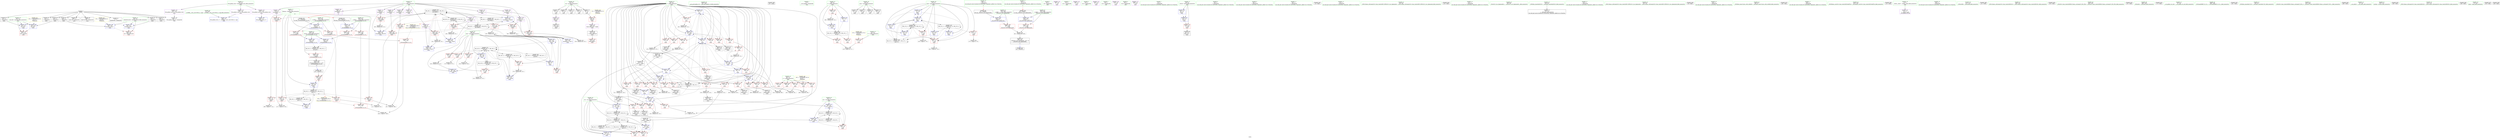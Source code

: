 digraph "SVFG" {
	label="SVFG";

	Node0x5575325fddf0 [shape=record,color=grey,label="{NodeID: 0\nNullPtr}"];
	Node0x5575325fddf0 -> Node0x557532632b20[style=solid];
	Node0x5575325fddf0 -> Node0x557532632c20[style=solid];
	Node0x5575325fddf0 -> Node0x557532632cf0[style=solid];
	Node0x5575325fddf0 -> Node0x557532632dc0[style=solid];
	Node0x5575325fddf0 -> Node0x557532632e90[style=solid];
	Node0x5575325fddf0 -> Node0x557532632f60[style=solid];
	Node0x5575325fddf0 -> Node0x557532633030[style=solid];
	Node0x5575325fddf0 -> Node0x557532633100[style=solid];
	Node0x5575325fddf0 -> Node0x5575326331d0[style=solid];
	Node0x5575325fddf0 -> Node0x557532634ed0[style=solid];
	Node0x557532634990 [shape=record,color=red,label="{NodeID: 194\n438\<--432\n\<--__b.addr\n_ZSt3maxIiERKT_S2_S2_\n}"];
	Node0x557532634990 -> Node0x557532634c00[style=solid];
	Node0x557532631f90 [shape=record,color=purple,label="{NodeID: 111\n314\<--8\narrayidx92\<--a\nmain\n}"];
	Node0x557532631f90 -> Node0x55753263a290[style=solid];
	Node0x557532603810 [shape=record,color=green,label="{NodeID: 28\n52\<--53\ncin\<--cin_field_insensitive\nmain\n}"];
	Node0x557532603810 -> Node0x5575326333a0[style=solid];
	Node0x557532603810 -> Node0x557532633470[style=solid];
	Node0x557532603810 -> Node0x557532633540[style=solid];
	Node0x557532603810 -> Node0x557532633610[style=solid];
	Node0x557532603810 -> Node0x5575326336e0[style=solid];
	Node0x55753263beb0 [shape=record,color=black,label="{NodeID: 388\nMR_35V_3 = PHI(MR_35V_4, MR_35V_2, )\npts\{429 \}\n}"];
	Node0x55753263beb0 -> Node0x55753263a5d0[style=dashed];
	Node0x5575326360e0 [shape=record,color=blue,label="{NodeID: 222\n239\<--241\narrayidx52\<--dec53\nmain\n}"];
	Node0x5575326360e0 -> Node0x55753265a040[style=dashed];
	Node0x557532637b90 [shape=record,color=red,label="{NodeID: 139\n220\<--64\n\<--i\nmain\n}"];
	Node0x557532637b90 -> Node0x557532644930[style=solid];
	Node0x5575326326b0 [shape=record,color=green,label="{NodeID: 56\n403\<--404\n__gxx_personality_v0\<--__gxx_personality_v0_field_insensitive\n}"];
	Node0x55753268bed0 [shape=record,color=black,label="{NodeID: 499\n357 = PHI()\n}"];
	Node0x557532644330 [shape=record,color=grey,label="{NodeID: 333\n229 = Binary(228, 215, )\n}"];
	Node0x557532644330 -> Node0x557532635e70[style=solid];
	Node0x557532639250 [shape=record,color=red,label="{NodeID: 167\n197\<--70\n\<--themax\nmain\n}"];
	Node0x557532639250 -> Node0x557532645830[style=solid];
	Node0x557532633e30 [shape=record,color=black,label="{NodeID: 84\n185\<--184\nidxprom28\<--\nmain\n}"];
	Node0x55753262e910 [shape=record,color=green,label="{NodeID: 1\n7\<--1\n__dso_handle\<--dummyObj\nGlob }"];
	Node0x55753266fa30 [shape=record,color=yellow,style=double,label="{NodeID: 444\n12V_1 = ENCHI(MR_12V_0)\npts\{63 \}\nFun[main]}"];
	Node0x55753266fa30 -> Node0x557532637370[style=dashed];
	Node0x557532634a60 [shape=record,color=red,label="{NodeID: 195\n442\<--432\n\<--__b.addr\n_ZSt3maxIiERKT_S2_S2_\n}"];
	Node0x557532634a60 -> Node0x55753263f330[style=solid];
	Node0x557532632060 [shape=record,color=purple,label="{NodeID: 112\n328\<--8\narrayidx99\<--a\nmain\n}"];
	Node0x557532632060 -> Node0x55753263a360[style=solid];
	Node0x557532632060 -> Node0x55753263ebe0[style=solid];
	Node0x5575326038e0 [shape=record,color=green,label="{NodeID: 29\n54\<--55\ncout\<--cout_field_insensitive\nmain\n}"];
	Node0x5575326038e0 -> Node0x5575326337b0[style=solid];
	Node0x5575326038e0 -> Node0x557532633880[style=solid];
	Node0x5575326038e0 -> Node0x557532633950[style=solid];
	Node0x5575326038e0 -> Node0x557532633a20[style=solid];
	Node0x5575326361b0 [shape=record,color=blue,label="{NodeID: 223\n72\<--244\nnum\<--\nmain\n}"];
	Node0x5575326361b0 -> Node0x557532639730[style=dashed];
	Node0x5575326361b0 -> Node0x5575326358c0[style=dashed];
	Node0x5575326361b0 -> Node0x55753263aab0[style=dashed];
	Node0x557532637c60 [shape=record,color=red,label="{NodeID: 140\n225\<--64\n\<--i\nmain\n}"];
	Node0x557532637c60 -> Node0x5575326340a0[style=solid];
	Node0x5575326327b0 [shape=record,color=green,label="{NodeID: 57\n428\<--429\nretval\<--retval_field_insensitive\n_ZSt3maxIiERKT_S2_S2_\n}"];
	Node0x5575326327b0 -> Node0x55753263a5d0[style=solid];
	Node0x5575326327b0 -> Node0x55753263f330[style=solid];
	Node0x5575326327b0 -> Node0x55753263f400[style=solid];
	Node0x55753268bfa0 [shape=record,color=black,label="{NodeID: 500\n392 = PHI(87, )\n1st arg _ZStorSt13_Ios_OpenmodeS_ }"];
	Node0x55753268bfa0 -> Node0x55753263f0c0[style=solid];
	Node0x5575326444b0 [shape=record,color=grey,label="{NodeID: 334\n320 = Binary(319, 215, )\n}"];
	Node0x5575326444b0 -> Node0x55753263ea40[style=solid];
	Node0x557532639320 [shape=record,color=red,label="{NodeID: 168\n210\<--70\n\<--themax\nmain\n}"];
	Node0x557532639320 -> Node0x557532645fb0[style=solid];
	Node0x557532633f00 [shape=record,color=black,label="{NodeID: 85\n207\<--206\nidxprom39\<--\nmain\n}"];
	Node0x557532602a50 [shape=record,color=green,label="{NodeID: 2\n10\<--1\n.str\<--dummyObj\nGlob }"];
	Node0x557532634b30 [shape=record,color=red,label="{NodeID: 196\n437\<--436\n\<--\n_ZSt3maxIiERKT_S2_S2_\n}"];
	Node0x557532634b30 -> Node0x5575326456b0[style=solid];
	Node0x557532632130 [shape=record,color=purple,label="{NodeID: 113\n80\<--10\n\<--.str\nmain\n}"];
	Node0x5575326039b0 [shape=record,color=green,label="{NodeID: 30\n56\<--57\nexn.slot\<--exn.slot_field_insensitive\nmain\n}"];
	Node0x5575326039b0 -> Node0x557532636f60[style=solid];
	Node0x5575326039b0 -> Node0x5575326354b0[style=solid];
	Node0x5575326039b0 -> Node0x557532635650[style=solid];
	Node0x557532636280 [shape=record,color=blue,label="{NodeID: 224\n64\<--249\ni\<--inc56\nmain\n}"];
	Node0x557532636280 -> Node0x5575326379f0[style=dashed];
	Node0x557532636280 -> Node0x557532637ac0[style=dashed];
	Node0x557532636280 -> Node0x557532637b90[style=dashed];
	Node0x557532636280 -> Node0x557532637c60[style=dashed];
	Node0x557532636280 -> Node0x557532637d30[style=dashed];
	Node0x557532636280 -> Node0x557532637e00[style=dashed];
	Node0x557532636280 -> Node0x557532637ed0[style=dashed];
	Node0x557532636280 -> Node0x557532635990[style=dashed];
	Node0x557532636280 -> Node0x557532636280[style=dashed];
	Node0x557532636280 -> Node0x55753265aa40[style=dashed];
	Node0x557532637d30 [shape=record,color=red,label="{NodeID: 141\n233\<--64\n\<--i\nmain\n}"];
	Node0x557532637d30 -> Node0x5575326447b0[style=solid];
	Node0x557532632880 [shape=record,color=green,label="{NodeID: 58\n430\<--431\n__a.addr\<--__a.addr_field_insensitive\n_ZSt3maxIiERKT_S2_S2_\n}"];
	Node0x557532632880 -> Node0x5575326347f0[style=solid];
	Node0x557532632880 -> Node0x5575326348c0[style=solid];
	Node0x557532632880 -> Node0x55753263f190[style=solid];
	Node0x55753268c1a0 [shape=record,color=black,label="{NodeID: 501\n426 = PHI(70, )\n0th arg _ZSt3maxIiERKT_S2_S2_ }"];
	Node0x55753268c1a0 -> Node0x55753263f190[style=solid];
	Node0x557532644630 [shape=record,color=grey,label="{NodeID: 335\n401 = Binary(399, 400, )\n}"];
	Node0x557532644630 -> Node0x5575326315d0[style=solid];
	Node0x5575326393f0 [shape=record,color=red,label="{NodeID: 169\n266\<--70\n\<--themax\nmain\n}"];
	Node0x5575326393f0 -> Node0x5575326453b0[style=solid];
	Node0x557532633fd0 [shape=record,color=black,label="{NodeID: 86\n223\<--221\nconv\<--add45\nmain\n}"];
	Node0x557532633fd0 -> Node0x557532635da0[style=solid];
	Node0x557532605630 [shape=record,color=green,label="{NodeID: 3\n12\<--1\n.str.1\<--dummyObj\nGlob }"];
	Node0x55753266fbf0 [shape=record,color=yellow,style=double,label="{NodeID: 446\n16V_1 = ENCHI(MR_16V_0)\npts\{67 \}\nFun[main]}"];
	Node0x55753266fbf0 -> Node0x557532638960[style=dashed];
	Node0x55753266fbf0 -> Node0x557532638a30[style=dashed];
	Node0x55753266fbf0 -> Node0x557532638b00[style=dashed];
	Node0x55753266fbf0 -> Node0x557532638bd0[style=dashed];
	Node0x55753266fbf0 -> Node0x557532638ca0[style=dashed];
	Node0x557532634c00 [shape=record,color=red,label="{NodeID: 197\n439\<--438\n\<--\n_ZSt3maxIiERKT_S2_S2_\n}"];
	Node0x557532634c00 -> Node0x5575326456b0[style=solid];
	Node0x557532632200 [shape=record,color=purple,label="{NodeID: 114\n90\<--12\n\<--.str.1\nmain\n}"];
	Node0x557532603a80 [shape=record,color=green,label="{NodeID: 31\n58\<--59\nehselector.slot\<--ehselector.slot_field_insensitive\nmain\n}"];
	Node0x557532603a80 -> Node0x557532637030[style=solid];
	Node0x557532603a80 -> Node0x557532635580[style=solid];
	Node0x557532603a80 -> Node0x557532635720[style=solid];
	Node0x557532636350 [shape=record,color=blue,label="{NodeID: 225\n64\<--79\ni\<--\nmain\n}"];
	Node0x557532636350 -> Node0x557532637fa0[style=dashed];
	Node0x557532636350 -> Node0x557532638070[style=dashed];
	Node0x557532636350 -> Node0x557532638140[style=dashed];
	Node0x557532636350 -> Node0x557532638210[style=dashed];
	Node0x557532636350 -> Node0x5575326382e0[style=dashed];
	Node0x557532636350 -> Node0x5575326383b0[style=dashed];
	Node0x557532636350 -> Node0x557532638480[style=dashed];
	Node0x557532636350 -> Node0x557532635990[style=dashed];
	Node0x557532636350 -> Node0x55753263e8a0[style=dashed];
	Node0x557532636350 -> Node0x55753265aa40[style=dashed];
	Node0x557532637e00 [shape=record,color=red,label="{NodeID: 142\n237\<--64\n\<--i\nmain\n}"];
	Node0x557532637e00 -> Node0x557532634240[style=solid];
	Node0x557532632950 [shape=record,color=green,label="{NodeID: 59\n432\<--433\n__b.addr\<--__b.addr_field_insensitive\n_ZSt3maxIiERKT_S2_S2_\n}"];
	Node0x557532632950 -> Node0x557532634990[style=solid];
	Node0x557532632950 -> Node0x557532634a60[style=solid];
	Node0x557532632950 -> Node0x55753263f260[style=solid];
	Node0x55753268c2e0 [shape=record,color=black,label="{NodeID: 502\n427 = PHI(186, )\n1st arg _ZSt3maxIiERKT_S2_S2_ }"];
	Node0x55753268c2e0 -> Node0x55753263f260[style=solid];
	Node0x5575326447b0 [shape=record,color=grey,label="{NodeID: 336\n234 = Binary(222, 233, )\n}"];
	Node0x5575326447b0 -> Node0x557532634170[style=solid];
	Node0x5575326394c0 [shape=record,color=red,label="{NodeID: 170\n316\<--70\n\<--themax\nmain\n}"];
	Node0x5575326394c0 -> Node0x557532645b30[style=solid];
	Node0x5575326340a0 [shape=record,color=black,label="{NodeID: 87\n226\<--225\nidxprom46\<--\nmain\n}"];
	Node0x5575326056c0 [shape=record,color=green,label="{NodeID: 4\n14\<--1\n.str.2\<--dummyObj\nGlob }"];
	Node0x557532634cd0 [shape=record,color=blue,label="{NodeID: 198\n463\<--21\nllvm.global_ctors_0\<--\nGlob }"];
	Node0x5575326322d0 [shape=record,color=purple,label="{NodeID: 115\n162\<--14\n\<--.str.2\nmain\n}"];
	Node0x557532603b50 [shape=record,color=green,label="{NodeID: 32\n60\<--61\nt\<--t_field_insensitive\nmain\n}"];
	Node0x557532603b50 -> Node0x557532637100[style=solid];
	Node0x557532603b50 -> Node0x5575326371d0[style=solid];
	Node0x557532603b50 -> Node0x5575326372a0[style=solid];
	Node0x557532603b50 -> Node0x5575326350a0[style=solid];
	Node0x557532603b50 -> Node0x55753263ee50[style=solid];
	Node0x557532636420 [shape=record,color=blue,label="{NodeID: 226\n68\<--270\nsum\<--dec68\nmain\n}"];
	Node0x557532636420 -> Node0x557532658740[style=dashed];
	Node0x557532636420 -> Node0x55753266d650[style=dashed];
	Node0x557532637ed0 [shape=record,color=red,label="{NodeID: 143\n248\<--64\n\<--i\nmain\n}"];
	Node0x557532637ed0 -> Node0x557532642fb0[style=solid];
	Node0x557532632a20 [shape=record,color=green,label="{NodeID: 60\n22\<--459\n_GLOBAL__sub_I_zec23456_0_1.cpp\<--_GLOBAL__sub_I_zec23456_0_1.cpp_field_insensitive\n}"];
	Node0x557532632a20 -> Node0x557532634dd0[style=solid];
	Node0x557532644930 [shape=record,color=grey,label="{NodeID: 337\n221 = Binary(222, 220, )\n}"];
	Node0x557532644930 -> Node0x557532633fd0[style=solid];
	Node0x557532639590 [shape=record,color=red,label="{NodeID: 171\n217\<--72\n\<--num\nmain\n}"];
	Node0x557532639590 -> Node0x557532646430[style=solid];
	Node0x557532634170 [shape=record,color=black,label="{NodeID: 88\n235\<--234\nconv50\<--add49\nmain\n}"];
	Node0x557532634170 -> Node0x557532636010[style=solid];
	Node0x557532605750 [shape=record,color=green,label="{NodeID: 5\n16\<--1\n.str.3\<--dummyObj\nGlob }"];
	Node0x557532634dd0 [shape=record,color=blue,label="{NodeID: 199\n464\<--22\nllvm.global_ctors_1\<--_GLOBAL__sub_I_zec23456_0_1.cpp\nGlob }"];
	Node0x557532636850 [shape=record,color=purple,label="{NodeID: 116\n170\<--16\n\<--.str.3\nmain\n}"];
	Node0x557532603c20 [shape=record,color=green,label="{NodeID: 33\n62\<--63\nT\<--T_field_insensitive\nmain\n}"];
	Node0x557532603c20 -> Node0x557532637370[style=solid];
	Node0x5575326364f0 [shape=record,color=blue,label="{NodeID: 227\n74\<--277\nre1\<--conv72\nmain\n}"];
	Node0x5575326364f0 -> Node0x55753266e050[style=dashed];
	Node0x557532637fa0 [shape=record,color=red,label="{NodeID: 144\n258\<--64\n\<--i\nmain\n}"];
	Node0x557532637fa0 -> Node0x557532644db0[style=solid];
	Node0x557532632b20 [shape=record,color=black,label="{NodeID: 61\n2\<--3\ndummyVal\<--dummyVal\n}"];
	Node0x557532644ab0 [shape=record,color=grey,label="{NodeID: 338\n214 = Binary(213, 215, )\n}"];
	Node0x557532644ab0 -> Node0x557532635cd0[style=solid];
	Node0x557532639660 [shape=record,color=red,label="{NodeID: 172\n272\<--72\n\<--num\nmain\n}"];
	Node0x557532639660 -> Node0x557532645530[style=solid];
	Node0x557532634240 [shape=record,color=black,label="{NodeID: 89\n238\<--237\nidxprom51\<--\nmain\n}"];
	Node0x5575326057e0 [shape=record,color=green,label="{NodeID: 6\n18\<--1\n.str.4\<--dummyObj\nGlob }"];
	Node0x557532634ed0 [shape=record,color=blue, style = dotted,label="{NodeID: 200\n465\<--3\nllvm.global_ctors_2\<--dummyVal\nGlob }"];
	Node0x557532636920 [shape=record,color=purple,label="{NodeID: 117\n368\<--18\n\<--.str.4\nmain\n}"];
	Node0x557532603cf0 [shape=record,color=green,label="{NodeID: 34\n64\<--65\ni\<--i_field_insensitive\nmain\n}"];
	Node0x557532603cf0 -> Node0x557532637440[style=solid];
	Node0x557532603cf0 -> Node0x557532637510[style=solid];
	Node0x557532603cf0 -> Node0x5575326375e0[style=solid];
	Node0x557532603cf0 -> Node0x5575326376b0[style=solid];
	Node0x557532603cf0 -> Node0x557532637780[style=solid];
	Node0x557532603cf0 -> Node0x557532637850[style=solid];
	Node0x557532603cf0 -> Node0x557532637920[style=solid];
	Node0x557532603cf0 -> Node0x5575326379f0[style=solid];
	Node0x557532603cf0 -> Node0x557532637ac0[style=solid];
	Node0x557532603cf0 -> Node0x557532637b90[style=solid];
	Node0x557532603cf0 -> Node0x557532637c60[style=solid];
	Node0x557532603cf0 -> Node0x557532637d30[style=solid];
	Node0x557532603cf0 -> Node0x557532637e00[style=solid];
	Node0x557532603cf0 -> Node0x557532637ed0[style=solid];
	Node0x557532603cf0 -> Node0x557532637fa0[style=solid];
	Node0x557532603cf0 -> Node0x557532638070[style=solid];
	Node0x557532603cf0 -> Node0x557532638140[style=solid];
	Node0x557532603cf0 -> Node0x557532638210[style=solid];
	Node0x557532603cf0 -> Node0x5575326382e0[style=solid];
	Node0x557532603cf0 -> Node0x5575326383b0[style=solid];
	Node0x557532603cf0 -> Node0x557532638480[style=solid];
	Node0x557532603cf0 -> Node0x557532638550[style=solid];
	Node0x557532603cf0 -> Node0x557532638620[style=solid];
	Node0x557532603cf0 -> Node0x5575326386f0[style=solid];
	Node0x557532603cf0 -> Node0x5575326387c0[style=solid];
	Node0x557532603cf0 -> Node0x557532638890[style=solid];
	Node0x557532603cf0 -> Node0x557532635240[style=solid];
	Node0x557532603cf0 -> Node0x5575326353e0[style=solid];
	Node0x557532603cf0 -> Node0x557532635990[style=solid];
	Node0x557532603cf0 -> Node0x557532635b30[style=solid];
	Node0x557532603cf0 -> Node0x557532635c00[style=solid];
	Node0x557532603cf0 -> Node0x557532636280[style=solid];
	Node0x557532603cf0 -> Node0x557532636350[style=solid];
	Node0x557532603cf0 -> Node0x55753263e8a0[style=solid];
	Node0x557532603cf0 -> Node0x55753263e970[style=solid];
	Node0x557532603cf0 -> Node0x55753263ed80[style=solid];
	Node0x5575326365c0 [shape=record,color=blue,label="{NodeID: 228\n281\<--283\narrayidx74\<--dec75\nmain\n}"];
	Node0x5575326365c0 -> Node0x55753266e550[style=dashed];
	Node0x557532638070 [shape=record,color=red,label="{NodeID: 145\n262\<--64\n\<--i\nmain\n}"];
	Node0x557532638070 -> Node0x557532634310[style=solid];
	Node0x557532632c20 [shape=record,color=black,label="{NodeID: 62\n146\<--3\n\<--dummyVal\nmain\n}"];
	Node0x557532644c30 [shape=record,color=grey,label="{NodeID: 339\n288 = Binary(222, 287, )\n}"];
	Node0x557532644c30 -> Node0x557532634580[style=solid];
	Node0x557532639730 [shape=record,color=red,label="{NodeID: 173\n341\<--72\n\<--num\nmain\n}"];
	Node0x557532639730 -> Node0x557532645cb0[style=solid];
	Node0x557532634310 [shape=record,color=black,label="{NodeID: 90\n263\<--262\nidxprom64\<--\nmain\n}"];
	Node0x557532605870 [shape=record,color=green,label="{NodeID: 7\n21\<--1\n\<--dummyObj\nCan only get source location for instruction, argument, global var or function.}"];
	Node0x557532656440 [shape=record,color=black,label="{NodeID: 367\nMR_18V_9 = PHI(MR_18V_8, MR_18V_7, )\npts\{69 \}\n}"];
	Node0x557532656440 -> Node0x557532638f10[style=dashed];
	Node0x557532656440 -> Node0x557532635cd0[style=dashed];
	Node0x557532656440 -> Node0x557532656440[style=dashed];
	Node0x557532656440 -> Node0x557532658740[style=dashed];
	Node0x557532634fd0 [shape=record,color=blue,label="{NodeID: 201\n50\<--79\nretval\<--\nmain\n}"];
	Node0x557532634fd0 -> Node0x55753263ef20[style=dashed];
	Node0x5575326369f0 [shape=record,color=purple,label="{NodeID: 118\n463\<--20\nllvm.global_ctors_0\<--llvm.global_ctors\nGlob }"];
	Node0x5575326369f0 -> Node0x557532634cd0[style=solid];
	Node0x557532603dc0 [shape=record,color=green,label="{NodeID: 35\n66\<--67\nn\<--n_field_insensitive\nmain\n}"];
	Node0x557532603dc0 -> Node0x557532638960[style=solid];
	Node0x557532603dc0 -> Node0x557532638a30[style=solid];
	Node0x557532603dc0 -> Node0x557532638b00[style=solid];
	Node0x557532603dc0 -> Node0x557532638bd0[style=solid];
	Node0x557532603dc0 -> Node0x557532638ca0[style=solid];
	Node0x557532636690 [shape=record,color=blue,label="{NodeID: 229\n72\<--114\nnum\<--\nmain\n}"];
	Node0x557532636690 -> Node0x55753266db50[style=dashed];
	Node0x557532638140 [shape=record,color=red,label="{NodeID: 146\n275\<--64\n\<--i\nmain\n}"];
	Node0x557532638140 -> Node0x557532643430[style=solid];
	Node0x557532632cf0 [shape=record,color=black,label="{NodeID: 63\n147\<--3\n\<--dummyVal\nmain\n}"];
	Node0x557532632cf0 -> Node0x5575326354b0[style=solid];
	Node0x557532644db0 [shape=record,color=grey,label="{NodeID: 340\n260 = cmp(258, 259, )\n}"];
	Node0x557532639800 [shape=record,color=red,label="{NodeID: 174\n345\<--74\n\<--re1\nmain\n}"];
	Node0x5575326343e0 [shape=record,color=black,label="{NodeID: 91\n277\<--276\nconv72\<--add71\nmain\n}"];
	Node0x5575326343e0 -> Node0x5575326364f0[style=solid];
	Node0x557532605900 [shape=record,color=green,label="{NodeID: 8\n79\<--1\n\<--dummyObj\nCan only get source location for instruction, argument, global var or function.}"];
	Node0x557532656940 [shape=record,color=black,label="{NodeID: 368\nMR_22V_8 = PHI(MR_22V_6, MR_22V_5, )\npts\{73 \}\n}"];
	Node0x557532656940 -> Node0x557532639590[style=dashed];
	Node0x557532656940 -> Node0x557532639730[style=dashed];
	Node0x557532656940 -> Node0x5575326358c0[style=dashed];
	Node0x557532656940 -> Node0x557532635f40[style=dashed];
	Node0x557532656940 -> Node0x5575326361b0[style=dashed];
	Node0x557532656940 -> Node0x557532656940[style=dashed];
	Node0x557532656940 -> Node0x55753263aab0[style=dashed];
	Node0x5575326350a0 [shape=record,color=blue,label="{NodeID: 202\n60\<--114\nt\<--\nmain\n}"];
	Node0x5575326350a0 -> Node0x55753265a540[style=dashed];
	Node0x557532636af0 [shape=record,color=purple,label="{NodeID: 119\n464\<--20\nllvm.global_ctors_1\<--llvm.global_ctors\nGlob }"];
	Node0x557532636af0 -> Node0x557532634dd0[style=solid];
	Node0x557532603e90 [shape=record,color=green,label="{NodeID: 36\n68\<--69\nsum\<--sum_field_insensitive\nmain\n}"];
	Node0x557532603e90 -> Node0x557532638d70[style=solid];
	Node0x557532603e90 -> Node0x557532638e40[style=solid];
	Node0x557532603e90 -> Node0x557532638f10[style=solid];
	Node0x557532603e90 -> Node0x557532638fe0[style=solid];
	Node0x557532603e90 -> Node0x5575326390b0[style=solid];
	Node0x557532603e90 -> Node0x557532639180[style=solid];
	Node0x557532603e90 -> Node0x557532635170[style=solid];
	Node0x557532603e90 -> Node0x557532635310[style=solid];
	Node0x557532603e90 -> Node0x557532635cd0[style=solid];
	Node0x557532603e90 -> Node0x557532636420[style=solid];
	Node0x557532603e90 -> Node0x55753263ea40[style=solid];
	Node0x557532636760 [shape=record,color=blue,label="{NodeID: 230\n76\<--289\nre2\<--conv78\nmain\n}"];
	Node0x557532636760 -> Node0x5575326399a0[style=dashed];
	Node0x557532636760 -> Node0x557532659b40[style=dashed];
	Node0x557532638210 [shape=record,color=red,label="{NodeID: 147\n279\<--64\n\<--i\nmain\n}"];
	Node0x557532638210 -> Node0x5575326344b0[style=solid];
	Node0x557532632dc0 [shape=record,color=black,label="{NodeID: 64\n149\<--3\n\<--dummyVal\nmain\n}"];
	Node0x557532632dc0 -> Node0x557532635580[style=solid];
	Node0x557532644f30 [shape=record,color=grey,label="{NodeID: 341\n118 = cmp(116, 117, )\n}"];
	Node0x5575326398d0 [shape=record,color=red,label="{NodeID: 175\n353\<--74\n\<--re1\nmain\n}"];
	Node0x5575326344b0 [shape=record,color=black,label="{NodeID: 92\n280\<--279\nidxprom73\<--\nmain\n}"];
	Node0x557532605990 [shape=record,color=green,label="{NodeID: 9\n82\<--1\n\<--dummyObj\nCan only get source location for instruction, argument, global var or function.}"];
	Node0x557532656e40 [shape=record,color=black,label="{NodeID: 369\nMR_24V_6 = PHI(MR_24V_5, MR_24V_4, )\npts\{75 \}\n}"];
	Node0x557532656e40 -> Node0x557532639800[style=dashed];
	Node0x557532656e40 -> Node0x5575326398d0[style=dashed];
	Node0x557532656e40 -> Node0x557532635da0[style=dashed];
	Node0x557532656e40 -> Node0x557532656e40[style=dashed];
	Node0x557532656e40 -> Node0x557532659640[style=dashed];
	Node0x557532635170 [shape=record,color=blue,label="{NodeID: 203\n68\<--79\nsum\<--\nmain\n}"];
	Node0x557532635170 -> Node0x557532638d70[style=dashed];
	Node0x557532635170 -> Node0x557532635310[style=dashed];
	Node0x557532635170 -> Node0x557532658740[style=dashed];
	Node0x557532636bf0 [shape=record,color=purple,label="{NodeID: 120\n465\<--20\nllvm.global_ctors_2\<--llvm.global_ctors\nGlob }"];
	Node0x557532636bf0 -> Node0x557532634ed0[style=solid];
	Node0x557532603f60 [shape=record,color=green,label="{NodeID: 37\n70\<--71\nthemax\<--themax_field_insensitive\nmain\n|{|<s6>15}}"];
	Node0x557532603f60 -> Node0x557532639250[style=solid];
	Node0x557532603f60 -> Node0x557532639320[style=solid];
	Node0x557532603f60 -> Node0x5575326393f0[style=solid];
	Node0x557532603f60 -> Node0x5575326394c0[style=solid];
	Node0x557532603f60 -> Node0x5575326357f0[style=solid];
	Node0x557532603f60 -> Node0x557532635a60[style=solid];
	Node0x557532603f60:s6 -> Node0x55753268c1a0[style=solid,color=red];
	Node0x55753263e700 [shape=record,color=blue,label="{NodeID: 231\n293\<--295\narrayidx80\<--dec81\nmain\n}"];
	Node0x55753263e700 -> Node0x55753265a040[style=dashed];
	Node0x5575326382e0 [shape=record,color=red,label="{NodeID: 148\n287\<--64\n\<--i\nmain\n}"];
	Node0x5575326382e0 -> Node0x557532644c30[style=solid];
	Node0x557532632e90 [shape=record,color=black,label="{NodeID: 65\n152\<--3\n\<--dummyVal\nmain\n}"];
	Node0x5575326450b0 [shape=record,color=grey,label="{NodeID: 342\n127 = cmp(125, 126, )\n}"];
	Node0x5575326399a0 [shape=record,color=red,label="{NodeID: 176\n355\<--76\n\<--re2\nmain\n}"];
	Node0x557532634580 [shape=record,color=black,label="{NodeID: 93\n289\<--288\nconv78\<--add77\nmain\n}"];
	Node0x557532634580 -> Node0x557532636760[style=solid];
	Node0x557532605a20 [shape=record,color=green,label="{NodeID: 10\n86\<--1\n\<--dummyObj\nCan only get source location for instruction, argument, global var or function.|{<s0>4}}"];
	Node0x557532605a20:s0 -> Node0x557532689540[style=solid,color=red];
	Node0x557532670210 [shape=record,color=yellow,style=double,label="{NodeID: 453\n20V_1 = ENCHI(MR_20V_0)\npts\{71 \}\nFun[_ZSt3maxIiERKT_S2_S2_]}"];
	Node0x557532670210 -> Node0x557532634b30[style=dashed];
	Node0x557532657340 [shape=record,color=black,label="{NodeID: 370\nMR_28V_7 = PHI(MR_28V_5, MR_28V_4, )\npts\{90000 \}\n}"];
	Node0x557532657340 -> Node0x557532639db0[style=dashed];
	Node0x557532657340 -> Node0x557532639e80[style=dashed];
	Node0x557532657340 -> Node0x557532639f50[style=dashed];
	Node0x557532657340 -> Node0x557532635e70[style=dashed];
	Node0x557532657340 -> Node0x5575326360e0[style=dashed];
	Node0x557532657340 -> Node0x557532657340[style=dashed];
	Node0x557532657340 -> Node0x55753265a040[style=dashed];
	Node0x557532635240 [shape=record,color=blue,label="{NodeID: 204\n64\<--79\ni\<--\nmain\n}"];
	Node0x557532635240 -> Node0x557532637440[style=dashed];
	Node0x557532635240 -> Node0x557532637510[style=dashed];
	Node0x557532635240 -> Node0x5575326375e0[style=dashed];
	Node0x557532635240 -> Node0x5575326376b0[style=dashed];
	Node0x557532635240 -> Node0x5575326353e0[style=dashed];
	Node0x557532635240 -> Node0x557532635990[style=dashed];
	Node0x557532635240 -> Node0x55753265aa40[style=dashed];
	Node0x557532636cf0 [shape=record,color=purple,label="{NodeID: 121\n100\<--99\nvbase.offset.ptr\<--vtable\nmain\n}"];
	Node0x557532636cf0 -> Node0x557532633af0[style=solid];
	Node0x557532604030 [shape=record,color=green,label="{NodeID: 38\n72\<--73\nnum\<--num_field_insensitive\nmain\n}"];
	Node0x557532604030 -> Node0x557532639590[style=solid];
	Node0x557532604030 -> Node0x557532639660[style=solid];
	Node0x557532604030 -> Node0x557532639730[style=solid];
	Node0x557532604030 -> Node0x5575326358c0[style=solid];
	Node0x557532604030 -> Node0x557532635f40[style=solid];
	Node0x557532604030 -> Node0x5575326361b0[style=solid];
	Node0x557532604030 -> Node0x557532636690[style=solid];
	Node0x557532604030 -> Node0x55753263e7d0[style=solid];
	Node0x557532604030 -> Node0x55753263ecb0[style=solid];
	Node0x557532689540 [shape=record,color=black,label="{NodeID: 481\n391 = PHI(86, )\n0th arg _ZStorSt13_Ios_OpenmodeS_ }"];
	Node0x557532689540 -> Node0x55753263eff0[style=solid];
	Node0x55753263e7d0 [shape=record,color=blue,label="{NodeID: 232\n72\<--244\nnum\<--\nmain\n}"];
	Node0x55753263e7d0 -> Node0x557532639730[style=dashed];
	Node0x55753263e7d0 -> Node0x5575326358c0[style=dashed];
	Node0x55753263e7d0 -> Node0x55753263aab0[style=dashed];
	Node0x5575326383b0 [shape=record,color=red,label="{NodeID: 149\n291\<--64\n\<--i\nmain\n}"];
	Node0x5575326383b0 -> Node0x557532634650[style=solid];
	Node0x557532632f60 [shape=record,color=black,label="{NodeID: 66\n153\<--3\n\<--dummyVal\nmain\n}"];
	Node0x557532632f60 -> Node0x557532635650[style=solid];
	Node0x557532645230 [shape=record,color=grey,label="{NodeID: 343\n254 = cmp(253, 244, )\n}"];
	Node0x557532639a70 [shape=record,color=red,label="{NodeID: 177\n99\<--98\nvtable\<--\nmain\n}"];
	Node0x557532639a70 -> Node0x557532636cf0[style=solid];
	Node0x557532634650 [shape=record,color=black,label="{NodeID: 94\n292\<--291\nidxprom79\<--\nmain\n}"];
	Node0x557532605ae0 [shape=record,color=green,label="{NodeID: 11\n87\<--1\n\<--dummyObj\nCan only get source location for instruction, argument, global var or function.|{<s0>4}}"];
	Node0x557532605ae0:s0 -> Node0x55753268bfa0[style=solid,color=red];
	Node0x557532635310 [shape=record,color=blue,label="{NodeID: 205\n68\<--139\nsum\<--add\nmain\n}"];
	Node0x557532635310 -> Node0x557532638d70[style=dashed];
	Node0x557532635310 -> Node0x557532635310[style=dashed];
	Node0x557532635310 -> Node0x557532658740[style=dashed];
	Node0x557532636dc0 [shape=record,color=purple,label="{NodeID: 122\n104\<--103\nadd.ptr\<--\nmain\n}"];
	Node0x557532636dc0 -> Node0x557532633bc0[style=solid];
	Node0x557532604100 [shape=record,color=green,label="{NodeID: 39\n74\<--75\nre1\<--re1_field_insensitive\nmain\n}"];
	Node0x557532604100 -> Node0x557532639800[style=solid];
	Node0x557532604100 -> Node0x5575326398d0[style=solid];
	Node0x557532604100 -> Node0x557532635da0[style=solid];
	Node0x557532604100 -> Node0x5575326364f0[style=solid];
	Node0x557532604100 -> Node0x55753263eb10[style=solid];
	Node0x557532689610 [shape=record,color=black,label="{NodeID: 482\n85 = PHI(390, )\n}"];
	Node0x55753263e8a0 [shape=record,color=blue,label="{NodeID: 233\n64\<--302\ni\<--inc85\nmain\n}"];
	Node0x55753263e8a0 -> Node0x557532637fa0[style=dashed];
	Node0x55753263e8a0 -> Node0x557532638070[style=dashed];
	Node0x55753263e8a0 -> Node0x557532638140[style=dashed];
	Node0x55753263e8a0 -> Node0x557532638210[style=dashed];
	Node0x55753263e8a0 -> Node0x5575326382e0[style=dashed];
	Node0x55753263e8a0 -> Node0x5575326383b0[style=dashed];
	Node0x55753263e8a0 -> Node0x557532638480[style=dashed];
	Node0x55753263e8a0 -> Node0x557532635990[style=dashed];
	Node0x55753263e8a0 -> Node0x55753263e8a0[style=dashed];
	Node0x55753263e8a0 -> Node0x55753265aa40[style=dashed];
	Node0x557532638480 [shape=record,color=red,label="{NodeID: 150\n301\<--64\n\<--i\nmain\n}"];
	Node0x557532638480 -> Node0x557532643bb0[style=solid];
	Node0x557532633030 [shape=record,color=black,label="{NodeID: 67\n155\<--3\n\<--dummyVal\nmain\n}"];
	Node0x557532633030 -> Node0x557532635720[style=solid];
	Node0x5575326453b0 [shape=record,color=grey,label="{NodeID: 344\n267 = cmp(265, 266, )\n}"];
	Node0x557532639b40 [shape=record,color=red,label="{NodeID: 178\n102\<--101\nvbase.offset\<--\nmain\n}"];
	Node0x557532634720 [shape=record,color=black,label="{NodeID: 95\n313\<--312\nidxprom91\<--\nmain\n}"];
	Node0x557532605ba0 [shape=record,color=green,label="{NodeID: 12\n95\<--1\n\<--dummyObj\nCan only get source location for instruction, argument, global var or function.}"];
	Node0x557532657d40 [shape=record,color=black,label="{NodeID: 372\nMR_20V_5 = PHI(MR_20V_6, MR_20V_4, )\npts\{71 \}\n|{|<s8>15}}"];
	Node0x557532657d40 -> Node0x557532639250[style=dashed];
	Node0x557532657d40 -> Node0x557532639320[style=dashed];
	Node0x557532657d40 -> Node0x5575326393f0[style=dashed];
	Node0x557532657d40 -> Node0x5575326394c0[style=dashed];
	Node0x557532657d40 -> Node0x557532639ce0[style=dashed];
	Node0x557532657d40 -> Node0x5575326357f0[style=dashed];
	Node0x557532657d40 -> Node0x557532635a60[style=dashed];
	Node0x557532657d40 -> Node0x55753265b440[style=dashed];
	Node0x557532657d40:s8 -> Node0x557532670210[style=dashed,color=red];
	Node0x5575326353e0 [shape=record,color=blue,label="{NodeID: 206\n64\<--143\ni\<--inc\nmain\n}"];
	Node0x5575326353e0 -> Node0x557532637440[style=dashed];
	Node0x5575326353e0 -> Node0x557532637510[style=dashed];
	Node0x5575326353e0 -> Node0x5575326375e0[style=dashed];
	Node0x5575326353e0 -> Node0x5575326376b0[style=dashed];
	Node0x5575326353e0 -> Node0x5575326353e0[style=dashed];
	Node0x5575326353e0 -> Node0x557532635990[style=dashed];
	Node0x5575326353e0 -> Node0x55753265aa40[style=dashed];
	Node0x557532636e90 [shape=record,color=red,label="{NodeID: 123\n377\<--50\n\<--retval\nmain\n}"];
	Node0x557532636e90 -> Node0x557532631500[style=solid];
	Node0x5575326041d0 [shape=record,color=green,label="{NodeID: 40\n76\<--77\nre2\<--re2_field_insensitive\nmain\n}"];
	Node0x5575326041d0 -> Node0x5575326399a0[style=solid];
	Node0x5575326041d0 -> Node0x557532636010[style=solid];
	Node0x5575326041d0 -> Node0x557532636760[style=solid];
	Node0x55753268ae30 [shape=record,color=black,label="{NodeID: 483\n32 = PHI()\n}"];
	Node0x55753263e970 [shape=record,color=blue,label="{NodeID: 234\n64\<--79\ni\<--\nmain\n}"];
	Node0x55753263e970 -> Node0x557532638550[style=dashed];
	Node0x55753263e970 -> Node0x557532638620[style=dashed];
	Node0x55753263e970 -> Node0x5575326386f0[style=dashed];
	Node0x55753263e970 -> Node0x5575326387c0[style=dashed];
	Node0x55753263e970 -> Node0x557532638890[style=dashed];
	Node0x55753263e970 -> Node0x557532635990[style=dashed];
	Node0x55753263e970 -> Node0x55753263ed80[style=dashed];
	Node0x55753263e970 -> Node0x55753265aa40[style=dashed];
	Node0x557532638550 [shape=record,color=red,label="{NodeID: 151\n308\<--64\n\<--i\nmain\n}"];
	Node0x557532638550 -> Node0x5575326459b0[style=solid];
	Node0x557532633100 [shape=record,color=black,label="{NodeID: 68\n383\<--3\nlpad.val\<--dummyVal\nmain\n}"];
	Node0x557532645530 [shape=record,color=grey,label="{NodeID: 345\n273 = cmp(272, 79, )\n}"];
	Node0x557532639c10 [shape=record,color=red,label="{NodeID: 179\n137\<--136\n\<--arrayidx17\nmain\n}"];
	Node0x557532639c10 -> Node0x557532643130[style=solid];
	Node0x557532631360 [shape=record,color=black,label="{NodeID: 96\n324\<--323\nconv97\<--add96\nmain\n}"];
	Node0x557532631360 -> Node0x55753263eb10[style=solid];
	Node0x557532605c60 [shape=record,color=green,label="{NodeID: 13\n114\<--1\n\<--dummyObj\nCan only get source location for instruction, argument, global var or function.}"];
	Node0x5575326354b0 [shape=record,color=blue,label="{NodeID: 207\n56\<--147\nexn.slot\<--\nmain\n}"];
	Node0x5575326354b0 -> Node0x557532636f60[style=dashed];
	Node0x557532636f60 [shape=record,color=red,label="{NodeID: 124\n381\<--56\nexn\<--exn.slot\nmain\n}"];
	Node0x5575326042a0 [shape=record,color=green,label="{NodeID: 41\n83\<--84\n_ZNSt14basic_ifstreamIcSt11char_traitsIcEEC1EPKcSt13_Ios_Openmode\<--_ZNSt14basic_ifstreamIcSt11char_traitsIcEEC1EPKcSt13_Ios_Openmode_field_insensitive\n}"];
	Node0x55753268af00 [shape=record,color=black,label="{NodeID: 484\n133 = PHI()\n}"];
	Node0x55753263ea40 [shape=record,color=blue,label="{NodeID: 235\n68\<--320\nsum\<--dec95\nmain\n}"];
	Node0x55753263ea40 -> Node0x557532658740[style=dashed];
	Node0x557532638620 [shape=record,color=red,label="{NodeID: 152\n312\<--64\n\<--i\nmain\n}"];
	Node0x557532638620 -> Node0x557532634720[style=solid];
	Node0x5575326331d0 [shape=record,color=black,label="{NodeID: 69\n384\<--3\nlpad.val128\<--dummyVal\nmain\n}"];
	Node0x5575326456b0 [shape=record,color=grey,label="{NodeID: 346\n440 = cmp(437, 439, )\n}"];
	Node0x557532639ce0 [shape=record,color=red,label="{NodeID: 180\n190\<--187\n\<--call31\nmain\n}"];
	Node0x557532639ce0 -> Node0x557532635a60[style=solid];
	Node0x557532631430 [shape=record,color=black,label="{NodeID: 97\n327\<--326\nidxprom98\<--\nmain\n}"];
	Node0x557532605d20 [shape=record,color=green,label="{NodeID: 14\n215\<--1\n\<--dummyObj\nCan only get source location for instruction, argument, global var or function.}"];
	Node0x5575326705c0 [shape=record,color=yellow,style=double,label="{NodeID: 457\n28V_1 = ENCHI(MR_28V_0)\npts\{90000 \}\nFun[_ZSt3maxIiERKT_S2_S2_]}"];
	Node0x5575326705c0 -> Node0x557532634c00[style=dashed];
	Node0x557532658740 [shape=record,color=black,label="{NodeID: 374\nMR_18V_6 = PHI(MR_18V_11, MR_18V_4, )\npts\{69 \}\n}"];
	Node0x557532658740 -> Node0x557532638e40[style=dashed];
	Node0x557532658740 -> Node0x557532638f10[style=dashed];
	Node0x557532658740 -> Node0x557532638fe0[style=dashed];
	Node0x557532658740 -> Node0x557532639180[style=dashed];
	Node0x557532658740 -> Node0x557532635cd0[style=dashed];
	Node0x557532658740 -> Node0x55753263ea40[style=dashed];
	Node0x557532658740 -> Node0x557532656440[style=dashed];
	Node0x557532658740 -> Node0x557532658740[style=dashed];
	Node0x557532658740 -> Node0x55753265af40[style=dashed];
	Node0x557532658740 -> Node0x55753266d650[style=dashed];
	Node0x557532635580 [shape=record,color=blue,label="{NodeID: 208\n58\<--149\nehselector.slot\<--\nmain\n}"];
	Node0x557532635580 -> Node0x557532637030[style=dashed];
	Node0x557532637030 [shape=record,color=red,label="{NodeID: 125\n382\<--58\nsel\<--ehselector.slot\nmain\n}"];
	Node0x5575326043a0 [shape=record,color=green,label="{NodeID: 42\n88\<--89\n_ZStorSt13_Ios_OpenmodeS_\<--_ZStorSt13_Ios_OpenmodeS__field_insensitive\n}"];
	Node0x55753268afd0 [shape=record,color=black,label="{NodeID: 485\n187 = PHI(425, )\n}"];
	Node0x55753268afd0 -> Node0x557532639ce0[style=solid];
	Node0x557532642e30 [shape=record,color=grey,label="{NodeID: 319\n143 = Binary(142, 114, )\n}"];
	Node0x557532642e30 -> Node0x5575326353e0[style=solid];
	Node0x55753263eb10 [shape=record,color=blue,label="{NodeID: 236\n74\<--324\nre1\<--conv97\nmain\n}"];
	Node0x55753263eb10 -> Node0x557532639800[style=dashed];
	Node0x55753263eb10 -> Node0x5575326398d0[style=dashed];
	Node0x55753263eb10 -> Node0x557532659640[style=dashed];
	Node0x5575326386f0 [shape=record,color=red,label="{NodeID: 153\n322\<--64\n\<--i\nmain\n}"];
	Node0x5575326386f0 -> Node0x5575326441b0[style=solid];
	Node0x5575326332a0 [shape=record,color=black,label="{NodeID: 70\n33\<--34\n\<--_ZNSt8ios_base4InitD1Ev\nCan only get source location for instruction, argument, global var or function.}"];
	Node0x557532645830 [shape=record,color=grey,label="{NodeID: 347\n198 = cmp(197, 114, )\n}"];
	Node0x557532639db0 [shape=record,color=red,label="{NodeID: 181\n209\<--208\n\<--arrayidx40\nmain\n}"];
	Node0x557532639db0 -> Node0x557532645fb0[style=solid];
	Node0x557532631500 [shape=record,color=black,label="{NodeID: 98\n49\<--377\nmain_ret\<--\nmain\n}"];
	Node0x557532605e20 [shape=record,color=green,label="{NodeID: 15\n222\<--1\n\<--dummyObj\nCan only get source location for instruction, argument, global var or function.}"];
	Node0x557532635650 [shape=record,color=blue,label="{NodeID: 209\n56\<--153\nexn.slot\<--\nmain\n}"];
	Node0x557532635650 -> Node0x557532636f60[style=dashed];
	Node0x557532637100 [shape=record,color=red,label="{NodeID: 126\n116\<--60\n\<--t\nmain\n}"];
	Node0x557532637100 -> Node0x557532644f30[style=solid];
	Node0x5575326044a0 [shape=record,color=green,label="{NodeID: 43\n92\<--93\n_ZNSt14basic_ofstreamIcSt11char_traitsIcEEC1EPKcSt13_Ios_Openmode\<--_ZNSt14basic_ofstreamIcSt11char_traitsIcEEC1EPKcSt13_Ios_Openmode_field_insensitive\n}"];
	Node0x55753268b260 [shape=record,color=black,label="{NodeID: 486\n94 = PHI()\n}"];
	Node0x557532642fb0 [shape=record,color=grey,label="{NodeID: 320\n249 = Binary(248, 114, )\n}"];
	Node0x557532642fb0 -> Node0x557532636280[style=solid];
	Node0x55753263ebe0 [shape=record,color=blue,label="{NodeID: 237\n328\<--330\narrayidx99\<--dec100\nmain\n}"];
	Node0x55753263ebe0 -> Node0x55753265a040[style=dashed];
	Node0x5575326387c0 [shape=record,color=red,label="{NodeID: 154\n326\<--64\n\<--i\nmain\n}"];
	Node0x5575326387c0 -> Node0x557532631430[style=solid];
	Node0x5575326333a0 [shape=record,color=black,label="{NodeID: 71\n98\<--52\n\<--cin\nmain\n}"];
	Node0x5575326333a0 -> Node0x557532639a70[style=solid];
	Node0x5575326459b0 [shape=record,color=grey,label="{NodeID: 348\n310 = cmp(308, 309, )\n}"];
	Node0x557532639e80 [shape=record,color=red,label="{NodeID: 182\n228\<--227\n\<--arrayidx47\nmain\n}"];
	Node0x557532639e80 -> Node0x557532644330[style=solid];
	Node0x5575326315d0 [shape=record,color=black,label="{NodeID: 99\n390\<--401\n_ZStorSt13_Ios_OpenmodeS__ret\<--or\n_ZStorSt13_Ios_OpenmodeS_\n|{<s0>4}}"];
	Node0x5575326315d0:s0 -> Node0x557532689610[style=solid,color=blue];
	Node0x557532605f20 [shape=record,color=green,label="{NodeID: 16\n244\<--1\n\<--dummyObj\nCan only get source location for instruction, argument, global var or function.}"];
	Node0x557532635720 [shape=record,color=blue,label="{NodeID: 210\n58\<--155\nehselector.slot\<--\nmain\n}"];
	Node0x557532635720 -> Node0x557532637030[style=dashed];
	Node0x5575326371d0 [shape=record,color=red,label="{NodeID: 127\n166\<--60\n\<--t\nmain\n}"];
	Node0x5575326045a0 [shape=record,color=green,label="{NodeID: 44\n96\<--97\n_ZNSt8ios_base15sync_with_stdioEb\<--_ZNSt8ios_base15sync_with_stdioEb_field_insensitive\n}"];
	Node0x55753268b330 [shape=record,color=black,label="{NodeID: 487\n106 = PHI()\n}"];
	Node0x557532643130 [shape=record,color=grey,label="{NodeID: 321\n139 = Binary(138, 137, )\n}"];
	Node0x557532643130 -> Node0x557532635310[style=solid];
	Node0x55753263ecb0 [shape=record,color=blue,label="{NodeID: 238\n72\<--114\nnum\<--\nmain\n}"];
	Node0x55753263ecb0 -> Node0x557532639730[style=dashed];
	Node0x55753263ecb0 -> Node0x5575326358c0[style=dashed];
	Node0x55753263ecb0 -> Node0x55753263aab0[style=dashed];
	Node0x557532638890 [shape=record,color=red,label="{NodeID: 155\n335\<--64\n\<--i\nmain\n}"];
	Node0x557532638890 -> Node0x5575326432b0[style=solid];
	Node0x557532633470 [shape=record,color=black,label="{NodeID: 72\n103\<--52\n\<--cin\nmain\n}"];
	Node0x557532633470 -> Node0x557532636dc0[style=solid];
	Node0x557532645b30 [shape=record,color=grey,label="{NodeID: 349\n317 = cmp(315, 316, )\n}"];
	Node0x557532639f50 [shape=record,color=red,label="{NodeID: 183\n240\<--239\n\<--arrayidx52\nmain\n}"];
	Node0x557532639f50 -> Node0x557532643eb0[style=solid];
	Node0x5575326316a0 [shape=record,color=black,label="{NodeID: 100\n425\<--448\n_ZSt3maxIiERKT_S2_S2__ret\<--\n_ZSt3maxIiERKT_S2_S2_\n|{<s0>15}}"];
	Node0x5575326316a0:s0 -> Node0x55753268afd0[style=solid,color=blue];
	Node0x557532606020 [shape=record,color=green,label="{NodeID: 17\n350\<--1\n\<--dummyObj\nCan only get source location for instruction, argument, global var or function.}"];
	Node0x557532659640 [shape=record,color=black,label="{NodeID: 377\nMR_24V_3 = PHI(MR_24V_7, MR_24V_2, )\npts\{75 \}\n}"];
	Node0x557532659640 -> Node0x557532639800[style=dashed];
	Node0x557532659640 -> Node0x5575326398d0[style=dashed];
	Node0x557532659640 -> Node0x557532635da0[style=dashed];
	Node0x557532659640 -> Node0x55753263eb10[style=dashed];
	Node0x557532659640 -> Node0x557532656e40[style=dashed];
	Node0x557532659640 -> Node0x557532659640[style=dashed];
	Node0x557532659640 -> Node0x55753263afb0[style=dashed];
	Node0x557532659640 -> Node0x55753266e050[style=dashed];
	Node0x5575326357f0 [shape=record,color=blue,label="{NodeID: 211\n70\<--79\nthemax\<--\nmain\n}"];
	Node0x5575326357f0 -> Node0x557532657d40[style=dashed];
	Node0x5575326372a0 [shape=record,color=red,label="{NodeID: 128\n364\<--60\n\<--t\nmain\n}"];
	Node0x5575326372a0 -> Node0x557532643d30[style=solid];
	Node0x5575326046a0 [shape=record,color=green,label="{NodeID: 45\n107\<--108\n_ZNSt9basic_iosIcSt11char_traitsIcEE3tieEPSo\<--_ZNSt9basic_iosIcSt11char_traitsIcEE3tieEPSo_field_insensitive\n}"];
	Node0x55753268b400 [shape=record,color=black,label="{NodeID: 488\n110 = PHI()\n}"];
	Node0x5575326432b0 [shape=record,color=grey,label="{NodeID: 322\n336 = Binary(335, 114, )\n}"];
	Node0x5575326432b0 -> Node0x55753263ed80[style=solid];
	Node0x55753263ed80 [shape=record,color=blue,label="{NodeID: 239\n64\<--336\ni\<--inc103\nmain\n}"];
	Node0x55753263ed80 -> Node0x557532638550[style=dashed];
	Node0x55753263ed80 -> Node0x557532638620[style=dashed];
	Node0x55753263ed80 -> Node0x5575326386f0[style=dashed];
	Node0x55753263ed80 -> Node0x5575326387c0[style=dashed];
	Node0x55753263ed80 -> Node0x557532638890[style=dashed];
	Node0x55753263ed80 -> Node0x557532635990[style=dashed];
	Node0x55753263ed80 -> Node0x55753263ed80[style=dashed];
	Node0x55753263ed80 -> Node0x55753265aa40[style=dashed];
	Node0x557532638960 [shape=record,color=red,label="{NodeID: 156\n126\<--66\n\<--n\nmain\n}"];
	Node0x557532638960 -> Node0x5575326450b0[style=solid];
	Node0x557532633540 [shape=record,color=black,label="{NodeID: 73\n109\<--52\n\<--cin\nmain\n}"];
	Node0x55753266d650 [shape=record,color=black,label="{NodeID: 433\nMR_18V_12 = PHI(MR_18V_14, MR_18V_6, )\npts\{69 \}\n}"];
	Node0x55753266d650 -> Node0x5575326390b0[style=dashed];
	Node0x55753266d650 -> Node0x557532636420[style=dashed];
	Node0x55753266d650 -> Node0x557532658740[style=dashed];
	Node0x55753266d650 -> Node0x55753266d650[style=dashed];
	Node0x557532645cb0 [shape=record,color=grey,label="{NodeID: 350\n342 = cmp(341, 114, )\n}"];
	Node0x55753263a020 [shape=record,color=red,label="{NodeID: 184\n265\<--264\n\<--arrayidx65\nmain\n}"];
	Node0x55753263a020 -> Node0x5575326453b0[style=solid];
	Node0x557532631770 [shape=record,color=purple,label="{NodeID: 101\n31\<--4\n\<--_ZStL8__ioinit\n__cxx_global_var_init\n}"];
	Node0x557532606120 [shape=record,color=green,label="{NodeID: 18\n362\<--1\n\<--dummyObj\nCan only get source location for instruction, argument, global var or function.}"];
	Node0x557532659b40 [shape=record,color=black,label="{NodeID: 378\nMR_26V_3 = PHI(MR_26V_6, MR_26V_2, )\npts\{77 \}\n}"];
	Node0x557532659b40 -> Node0x5575326399a0[style=dashed];
	Node0x557532659b40 -> Node0x557532636010[style=dashed];
	Node0x557532659b40 -> Node0x557532636760[style=dashed];
	Node0x557532659b40 -> Node0x557532659b40[style=dashed];
	Node0x557532659b40 -> Node0x55753263b4b0[style=dashed];
	Node0x5575326358c0 [shape=record,color=blue,label="{NodeID: 212\n72\<--79\nnum\<--\nmain\n}"];
	Node0x5575326358c0 -> Node0x557532639590[style=dashed];
	Node0x5575326358c0 -> Node0x557532639730[style=dashed];
	Node0x5575326358c0 -> Node0x5575326358c0[style=dashed];
	Node0x5575326358c0 -> Node0x557532635f40[style=dashed];
	Node0x5575326358c0 -> Node0x5575326361b0[style=dashed];
	Node0x5575326358c0 -> Node0x55753263ecb0[style=dashed];
	Node0x5575326358c0 -> Node0x557532656940[style=dashed];
	Node0x5575326358c0 -> Node0x55753263aab0[style=dashed];
	Node0x5575326358c0 -> Node0x55753266db50[style=dashed];
	Node0x557532637370 [shape=record,color=red,label="{NodeID: 129\n117\<--62\n\<--T\nmain\n}"];
	Node0x557532637370 -> Node0x557532644f30[style=solid];
	Node0x5575326047a0 [shape=record,color=green,label="{NodeID: 46\n111\<--112\n_ZNSirsERi\<--_ZNSirsERi_field_insensitive\n}"];
	Node0x55753268b4d0 [shape=record,color=black,label="{NodeID: 489\n121 = PHI()\n}"];
	Node0x557532643430 [shape=record,color=grey,label="{NodeID: 323\n276 = Binary(222, 275, )\n}"];
	Node0x557532643430 -> Node0x5575326343e0[style=solid];
	Node0x55753263ee50 [shape=record,color=blue,label="{NodeID: 240\n60\<--365\nt\<--inc124\nmain\n}"];
	Node0x55753263ee50 -> Node0x55753265a540[style=dashed];
	Node0x557532638a30 [shape=record,color=red,label="{NodeID: 157\n181\<--66\n\<--n\nmain\n}"];
	Node0x557532638a30 -> Node0x5575326462b0[style=solid];
	Node0x557532633610 [shape=record,color=black,label="{NodeID: 74\n120\<--52\n\<--cin\nmain\n}"];
	Node0x55753266db50 [shape=record,color=black,label="{NodeID: 434\nMR_22V_11 = PHI(MR_22V_14, MR_22V_4, )\npts\{73 \}\n}"];
	Node0x55753266db50 -> Node0x557532639660[style=dashed];
	Node0x55753266db50 -> Node0x557532639730[style=dashed];
	Node0x55753266db50 -> Node0x5575326358c0[style=dashed];
	Node0x55753266db50 -> Node0x557532636690[style=dashed];
	Node0x55753266db50 -> Node0x55753263e7d0[style=dashed];
	Node0x55753266db50 -> Node0x55753263aab0[style=dashed];
	Node0x55753266db50 -> Node0x55753266db50[style=dashed];
	Node0x557532645e30 [shape=record,color=grey,label="{NodeID: 351\n204 = cmp(202, 203, )\n}"];
	Node0x55753263a0f0 [shape=record,color=red,label="{NodeID: 185\n282\<--281\n\<--arrayidx74\nmain\n}"];
	Node0x55753263a0f0 -> Node0x5575326435b0[style=solid];
	Node0x557532631840 [shape=record,color=purple,label="{NodeID: 102\n132\<--8\narrayidx\<--a\nmain\n}"];
	Node0x557532606220 [shape=record,color=green,label="{NodeID: 19\n4\<--6\n_ZStL8__ioinit\<--_ZStL8__ioinit_field_insensitive\nGlob }"];
	Node0x557532606220 -> Node0x557532631770[style=solid];
	Node0x55753265a040 [shape=record,color=black,label="{NodeID: 379\nMR_28V_3 = PHI(MR_28V_9, MR_28V_2, )\npts\{90000 \}\n|{|<s13>15}}"];
	Node0x55753265a040 -> Node0x557532639ce0[style=dashed];
	Node0x55753265a040 -> Node0x557532639db0[style=dashed];
	Node0x55753265a040 -> Node0x557532639e80[style=dashed];
	Node0x55753265a040 -> Node0x557532639f50[style=dashed];
	Node0x55753265a040 -> Node0x55753263a290[style=dashed];
	Node0x55753265a040 -> Node0x55753263a360[style=dashed];
	Node0x55753265a040 -> Node0x557532635e70[style=dashed];
	Node0x55753265a040 -> Node0x5575326360e0[style=dashed];
	Node0x55753265a040 -> Node0x55753263ebe0[style=dashed];
	Node0x55753265a040 -> Node0x557532657340[style=dashed];
	Node0x55753265a040 -> Node0x55753265a040[style=dashed];
	Node0x55753265a040 -> Node0x55753263b9b0[style=dashed];
	Node0x55753265a040 -> Node0x55753266e550[style=dashed];
	Node0x55753265a040:s13 -> Node0x5575326705c0[style=dashed,color=red];
	Node0x557532635990 [shape=record,color=blue,label="{NodeID: 213\n64\<--79\ni\<--\nmain\n}"];
	Node0x557532635990 -> Node0x557532637780[style=dashed];
	Node0x557532635990 -> Node0x557532637850[style=dashed];
	Node0x557532635990 -> Node0x557532637920[style=dashed];
	Node0x557532635990 -> Node0x557532635b30[style=dashed];
	Node0x557532635990 -> Node0x557532635c00[style=dashed];
	Node0x557532635990 -> Node0x557532636350[style=dashed];
	Node0x557532635990 -> Node0x55753263e970[style=dashed];
	Node0x557532637440 [shape=record,color=red,label="{NodeID: 130\n125\<--64\n\<--i\nmain\n}"];
	Node0x557532637440 -> Node0x5575326450b0[style=solid];
	Node0x5575326048a0 [shape=record,color=green,label="{NodeID: 47\n158\<--159\n_ZNSt14basic_ofstreamIcSt11char_traitsIcEED1Ev\<--_ZNSt14basic_ofstreamIcSt11char_traitsIcEED1Ev_field_insensitive\n}"];
	Node0x55753268b5a0 [shape=record,color=black,label="{NodeID: 490\n163 = PHI()\n}"];
	Node0x5575326435b0 [shape=record,color=grey,label="{NodeID: 324\n283 = Binary(282, 215, )\n}"];
	Node0x5575326435b0 -> Node0x5575326365c0[style=solid];
	Node0x55753263ef20 [shape=record,color=blue,label="{NodeID: 241\n50\<--79\nretval\<--\nmain\n}"];
	Node0x55753263ef20 -> Node0x557532636e90[style=dashed];
	Node0x557532638b00 [shape=record,color=red,label="{NodeID: 158\n203\<--66\n\<--n\nmain\n}"];
	Node0x557532638b00 -> Node0x557532645e30[style=solid];
	Node0x5575326336e0 [shape=record,color=black,label="{NodeID: 75\n129\<--52\n\<--cin\nmain\n}"];
	Node0x55753266e050 [shape=record,color=black,label="{NodeID: 435\nMR_24V_8 = PHI(MR_24V_10, MR_24V_3, )\npts\{75 \}\n}"];
	Node0x55753266e050 -> Node0x557532639800[style=dashed];
	Node0x55753266e050 -> Node0x5575326398d0[style=dashed];
	Node0x55753266e050 -> Node0x5575326364f0[style=dashed];
	Node0x55753266e050 -> Node0x557532659640[style=dashed];
	Node0x55753266e050 -> Node0x55753266e050[style=dashed];
	Node0x557532645fb0 [shape=record,color=grey,label="{NodeID: 352\n211 = cmp(209, 210, )\n}"];
	Node0x55753263a1c0 [shape=record,color=red,label="{NodeID: 186\n294\<--293\n\<--arrayidx80\nmain\n}"];
	Node0x55753263a1c0 -> Node0x5575326438b0[style=solid];
	Node0x557532631910 [shape=record,color=purple,label="{NodeID: 103\n136\<--8\narrayidx17\<--a\nmain\n}"];
	Node0x557532631910 -> Node0x557532639c10[style=solid];
	Node0x557532603040 [shape=record,color=green,label="{NodeID: 20\n8\<--9\na\<--a_field_insensitive\nGlob }"];
	Node0x557532603040 -> Node0x557532631840[style=solid];
	Node0x557532603040 -> Node0x557532631910[style=solid];
	Node0x557532603040 -> Node0x5575326319e0[style=solid];
	Node0x557532603040 -> Node0x557532631ab0[style=solid];
	Node0x557532603040 -> Node0x557532631b80[style=solid];
	Node0x557532603040 -> Node0x557532631c50[style=solid];
	Node0x557532603040 -> Node0x557532631d20[style=solid];
	Node0x557532603040 -> Node0x557532631df0[style=solid];
	Node0x557532603040 -> Node0x557532631ec0[style=solid];
	Node0x557532603040 -> Node0x557532631f90[style=solid];
	Node0x557532603040 -> Node0x557532632060[style=solid];
	Node0x55753265a540 [shape=record,color=black,label="{NodeID: 380\nMR_10V_3 = PHI(MR_10V_4, MR_10V_2, )\npts\{61 \}\n}"];
	Node0x55753265a540 -> Node0x557532637100[style=dashed];
	Node0x55753265a540 -> Node0x5575326371d0[style=dashed];
	Node0x55753265a540 -> Node0x5575326372a0[style=dashed];
	Node0x55753265a540 -> Node0x55753263ee50[style=dashed];
	Node0x557532635a60 [shape=record,color=blue,label="{NodeID: 214\n70\<--190\nthemax\<--\nmain\n}"];
	Node0x557532635a60 -> Node0x557532657d40[style=dashed];
	Node0x557532637510 [shape=record,color=red,label="{NodeID: 131\n130\<--64\n\<--i\nmain\n}"];
	Node0x557532637510 -> Node0x557532633c90[style=solid];
	Node0x5575326049a0 [shape=record,color=green,label="{NodeID: 48\n164\<--165\n_ZStlsISt11char_traitsIcEERSt13basic_ostreamIcT_ES5_PKc\<--_ZStlsISt11char_traitsIcEERSt13basic_ostreamIcT_ES5_PKc_field_insensitive\n}"];
	Node0x55753268b6d0 [shape=record,color=black,label="{NodeID: 491\n167 = PHI()\n}"];
	Node0x557532643730 [shape=record,color=grey,label="{NodeID: 325\n270 = Binary(269, 215, )\n}"];
	Node0x557532643730 -> Node0x557532636420[style=solid];
	Node0x55753263eff0 [shape=record,color=blue,label="{NodeID: 242\n393\<--391\n__a.addr\<--__a\n_ZStorSt13_Ios_OpenmodeS_\n}"];
	Node0x55753263eff0 -> Node0x55753263a430[style=dashed];
	Node0x557532638bd0 [shape=record,color=red,label="{NodeID: 159\n259\<--66\n\<--n\nmain\n}"];
	Node0x557532638bd0 -> Node0x557532644db0[style=solid];
	Node0x5575326337b0 [shape=record,color=black,label="{NodeID: 76\n161\<--54\n\<--cout\nmain\n}"];
	Node0x55753266e550 [shape=record,color=black,label="{NodeID: 436\nMR_28V_10 = PHI(MR_28V_13, MR_28V_3, )\npts\{90000 \}\n}"];
	Node0x55753266e550 -> Node0x55753263a020[style=dashed];
	Node0x55753266e550 -> Node0x55753263a0f0[style=dashed];
	Node0x55753266e550 -> Node0x55753263a1c0[style=dashed];
	Node0x55753266e550 -> Node0x5575326365c0[style=dashed];
	Node0x55753266e550 -> Node0x55753263e700[style=dashed];
	Node0x55753266e550 -> Node0x55753265a040[style=dashed];
	Node0x55753266e550 -> Node0x55753266e550[style=dashed];
	Node0x557532646130 [shape=record,color=grey,label="{NodeID: 353\n174 = cmp(173, 79, )\n}"];
	Node0x55753263a290 [shape=record,color=red,label="{NodeID: 187\n315\<--314\n\<--arrayidx92\nmain\n}"];
	Node0x55753263a290 -> Node0x557532645b30[style=solid];
	Node0x5575326319e0 [shape=record,color=purple,label="{NodeID: 104\n186\<--8\narrayidx29\<--a\nmain\n|{<s0>15}}"];
	Node0x5575326319e0:s0 -> Node0x55753268c2e0[style=solid,color=red];
	Node0x557532603140 [shape=record,color=green,label="{NodeID: 21\n20\<--24\nllvm.global_ctors\<--llvm.global_ctors_field_insensitive\nGlob }"];
	Node0x557532603140 -> Node0x5575326369f0[style=solid];
	Node0x557532603140 -> Node0x557532636af0[style=solid];
	Node0x557532603140 -> Node0x557532636bf0[style=solid];
	Node0x55753265aa40 [shape=record,color=black,label="{NodeID: 381\nMR_14V_2 = PHI(MR_14V_6, MR_14V_1, )\npts\{65 \}\n}"];
	Node0x55753265aa40 -> Node0x557532635240[style=dashed];
	Node0x557532635b30 [shape=record,color=blue,label="{NodeID: 215\n64\<--194\ni\<--inc33\nmain\n}"];
	Node0x557532635b30 -> Node0x557532637780[style=dashed];
	Node0x557532635b30 -> Node0x557532637850[style=dashed];
	Node0x557532635b30 -> Node0x557532637920[style=dashed];
	Node0x557532635b30 -> Node0x557532635b30[style=dashed];
	Node0x557532635b30 -> Node0x557532635c00[style=dashed];
	Node0x557532635b30 -> Node0x557532636350[style=dashed];
	Node0x557532635b30 -> Node0x55753263e970[style=dashed];
	Node0x5575326375e0 [shape=record,color=red,label="{NodeID: 132\n134\<--64\n\<--i\nmain\n}"];
	Node0x5575326375e0 -> Node0x557532633d60[style=solid];
	Node0x557532604aa0 [shape=record,color=green,label="{NodeID: 49\n168\<--169\n_ZNSolsEi\<--_ZNSolsEi_field_insensitive\n}"];
	Node0x55753268b7d0 [shape=record,color=black,label="{NodeID: 492\n171 = PHI()\n}"];
	Node0x5575326438b0 [shape=record,color=grey,label="{NodeID: 326\n295 = Binary(294, 215, )\n}"];
	Node0x5575326438b0 -> Node0x55753263e700[style=solid];
	Node0x55753263f0c0 [shape=record,color=blue,label="{NodeID: 243\n395\<--392\n__b.addr\<--__b\n_ZStorSt13_Ios_OpenmodeS_\n}"];
	Node0x55753263f0c0 -> Node0x55753263a500[style=dashed];
	Node0x557532638ca0 [shape=record,color=red,label="{NodeID: 160\n309\<--66\n\<--n\nmain\n}"];
	Node0x557532638ca0 -> Node0x5575326459b0[style=solid];
	Node0x557532633880 [shape=record,color=black,label="{NodeID: 77\n344\<--54\n\<--cout\nmain\n}"];
	Node0x5575326462b0 [shape=record,color=grey,label="{NodeID: 354\n182 = cmp(180, 181, )\n}"];
	Node0x55753263a360 [shape=record,color=red,label="{NodeID: 188\n329\<--328\n\<--arrayidx99\nmain\n}"];
	Node0x55753263a360 -> Node0x557532643a30[style=solid];
	Node0x557532631ab0 [shape=record,color=purple,label="{NodeID: 105\n208\<--8\narrayidx40\<--a\nmain\n}"];
	Node0x557532631ab0 -> Node0x557532639db0[style=solid];
	Node0x557532603240 [shape=record,color=green,label="{NodeID: 22\n25\<--26\n__cxx_global_var_init\<--__cxx_global_var_init_field_insensitive\n}"];
	Node0x55753265af40 [shape=record,color=black,label="{NodeID: 382\nMR_18V_2 = PHI(MR_18V_6, MR_18V_1, )\npts\{69 \}\n}"];
	Node0x55753265af40 -> Node0x557532635170[style=dashed];
	Node0x557532635c00 [shape=record,color=blue,label="{NodeID: 216\n64\<--79\ni\<--\nmain\n}"];
	Node0x557532635c00 -> Node0x5575326379f0[style=dashed];
	Node0x557532635c00 -> Node0x557532637ac0[style=dashed];
	Node0x557532635c00 -> Node0x557532637b90[style=dashed];
	Node0x557532635c00 -> Node0x557532637c60[style=dashed];
	Node0x557532635c00 -> Node0x557532637d30[style=dashed];
	Node0x557532635c00 -> Node0x557532637e00[style=dashed];
	Node0x557532635c00 -> Node0x557532637ed0[style=dashed];
	Node0x557532635c00 -> Node0x557532635990[style=dashed];
	Node0x557532635c00 -> Node0x557532636280[style=dashed];
	Node0x557532635c00 -> Node0x55753265aa40[style=dashed];
	Node0x5575326376b0 [shape=record,color=red,label="{NodeID: 133\n142\<--64\n\<--i\nmain\n}"];
	Node0x5575326376b0 -> Node0x557532642e30[style=solid];
	Node0x557532604ba0 [shape=record,color=green,label="{NodeID: 50\n188\<--189\n_ZSt3maxIiERKT_S2_S2_\<--_ZSt3maxIiERKT_S2_S2__field_insensitive\n}"];
	Node0x55753268b8a0 [shape=record,color=black,label="{NodeID: 493\n361 = PHI()\n}"];
	Node0x557532643a30 [shape=record,color=grey,label="{NodeID: 327\n330 = Binary(329, 215, )\n}"];
	Node0x557532643a30 -> Node0x55753263ebe0[style=solid];
	Node0x55753263f190 [shape=record,color=blue,label="{NodeID: 244\n430\<--426\n__a.addr\<--__a\n_ZSt3maxIiERKT_S2_S2_\n}"];
	Node0x55753263f190 -> Node0x5575326347f0[style=dashed];
	Node0x55753263f190 -> Node0x5575326348c0[style=dashed];
	Node0x557532638d70 [shape=record,color=red,label="{NodeID: 161\n138\<--68\n\<--sum\nmain\n}"];
	Node0x557532638d70 -> Node0x557532643130[style=solid];
	Node0x557532633950 [shape=record,color=black,label="{NodeID: 78\n352\<--54\n\<--cout\nmain\n}"];
	Node0x557532646430 [shape=record,color=grey,label="{NodeID: 355\n218 = cmp(217, 79, )\n}"];
	Node0x55753263a430 [shape=record,color=red,label="{NodeID: 189\n399\<--393\n\<--__a.addr\n_ZStorSt13_Ios_OpenmodeS_\n}"];
	Node0x55753263a430 -> Node0x557532644630[style=solid];
	Node0x557532631b80 [shape=record,color=purple,label="{NodeID: 106\n227\<--8\narrayidx47\<--a\nmain\n}"];
	Node0x557532631b80 -> Node0x557532639e80[style=solid];
	Node0x557532631b80 -> Node0x557532635e70[style=solid];
	Node0x557532603340 [shape=record,color=green,label="{NodeID: 23\n29\<--30\n_ZNSt8ios_base4InitC1Ev\<--_ZNSt8ios_base4InitC1Ev_field_insensitive\n}"];
	Node0x55753265b440 [shape=record,color=black,label="{NodeID: 383\nMR_20V_2 = PHI(MR_20V_3, MR_20V_1, )\npts\{71 \}\n}"];
	Node0x55753265b440 -> Node0x5575326357f0[style=dashed];
	Node0x55753265b440 -> Node0x55753265b440[style=dashed];
	Node0x557532635cd0 [shape=record,color=blue,label="{NodeID: 217\n68\<--214\nsum\<--dec\nmain\n}"];
	Node0x557532635cd0 -> Node0x557532656440[style=dashed];
	Node0x557532635cd0 -> Node0x557532658740[style=dashed];
	Node0x557532637780 [shape=record,color=red,label="{NodeID: 134\n180\<--64\n\<--i\nmain\n}"];
	Node0x557532637780 -> Node0x5575326462b0[style=solid];
	Node0x557532604ca0 [shape=record,color=green,label="{NodeID: 51\n347\<--348\n_ZStlsISt11char_traitsIcEERSt13basic_ostreamIcT_ES5_c\<--_ZStlsISt11char_traitsIcEERSt13basic_ostreamIcT_ES5_c_field_insensitive\n}"];
	Node0x55753268b970 [shape=record,color=black,label="{NodeID: 494\n369 = PHI()\n}"];
	Node0x557532643bb0 [shape=record,color=grey,label="{NodeID: 328\n302 = Binary(301, 114, )\n}"];
	Node0x557532643bb0 -> Node0x55753263e8a0[style=solid];
	Node0x55753263f260 [shape=record,color=blue,label="{NodeID: 245\n432\<--427\n__b.addr\<--__b\n_ZSt3maxIiERKT_S2_S2_\n}"];
	Node0x55753263f260 -> Node0x557532634990[style=dashed];
	Node0x55753263f260 -> Node0x557532634a60[style=dashed];
	Node0x557532638e40 [shape=record,color=red,label="{NodeID: 162\n173\<--68\n\<--sum\nmain\n}"];
	Node0x557532638e40 -> Node0x557532646130[style=solid];
	Node0x557532633a20 [shape=record,color=black,label="{NodeID: 79\n360\<--54\n\<--cout\nmain\n}"];
	Node0x55753263a500 [shape=record,color=red,label="{NodeID: 190\n400\<--395\n\<--__b.addr\n_ZStorSt13_Ios_OpenmodeS_\n}"];
	Node0x55753263a500 -> Node0x557532644630[style=solid];
	Node0x557532631c50 [shape=record,color=purple,label="{NodeID: 107\n239\<--8\narrayidx52\<--a\nmain\n}"];
	Node0x557532631c50 -> Node0x557532639f50[style=solid];
	Node0x557532631c50 -> Node0x5575326360e0[style=solid];
	Node0x557532603440 [shape=record,color=green,label="{NodeID: 24\n35\<--36\n__cxa_atexit\<--__cxa_atexit_field_insensitive\n}"];
	Node0x55753263aab0 [shape=record,color=black,label="{NodeID: 384\nMR_22V_2 = PHI(MR_22V_3, MR_22V_1, )\npts\{73 \}\n}"];
	Node0x55753263aab0 -> Node0x5575326358c0[style=dashed];
	Node0x55753263aab0 -> Node0x55753263aab0[style=dashed];
	Node0x557532635da0 [shape=record,color=blue,label="{NodeID: 218\n74\<--223\nre1\<--conv\nmain\n}"];
	Node0x557532635da0 -> Node0x557532656e40[style=dashed];
	Node0x557532637850 [shape=record,color=red,label="{NodeID: 135\n184\<--64\n\<--i\nmain\n}"];
	Node0x557532637850 -> Node0x557532633e30[style=solid];
	Node0x557532632380 [shape=record,color=green,label="{NodeID: 52\n370\<--371\nsystem\<--system_field_insensitive\n}"];
	Node0x55753268ba70 [shape=record,color=black,label="{NodeID: 495\n346 = PHI()\n}"];
	Node0x557532643d30 [shape=record,color=grey,label="{NodeID: 329\n365 = Binary(364, 114, )\n}"];
	Node0x557532643d30 -> Node0x55753263ee50[style=solid];
	Node0x55753263f330 [shape=record,color=blue,label="{NodeID: 246\n428\<--442\nretval\<--\n_ZSt3maxIiERKT_S2_S2_\n}"];
	Node0x55753263f330 -> Node0x55753263beb0[style=dashed];
	Node0x557532638f10 [shape=record,color=red,label="{NodeID: 163\n213\<--68\n\<--sum\nmain\n}"];
	Node0x557532638f10 -> Node0x557532644ab0[style=solid];
	Node0x557532633af0 [shape=record,color=black,label="{NodeID: 80\n101\<--100\n\<--vbase.offset.ptr\nmain\n}"];
	Node0x557532633af0 -> Node0x557532639b40[style=solid];
	Node0x55753266f6b0 [shape=record,color=yellow,style=double,label="{NodeID: 440\n4V_1 = ENCHI(MR_4V_0)\npts\{53 \}\nFun[main]}"];
	Node0x55753266f6b0 -> Node0x557532639a70[style=dashed];
	Node0x55753263a5d0 [shape=record,color=red,label="{NodeID: 191\n448\<--428\n\<--retval\n_ZSt3maxIiERKT_S2_S2_\n}"];
	Node0x55753263a5d0 -> Node0x5575326316a0[style=solid];
	Node0x557532631d20 [shape=record,color=purple,label="{NodeID: 108\n264\<--8\narrayidx65\<--a\nmain\n}"];
	Node0x557532631d20 -> Node0x55753263a020[style=solid];
	Node0x557532603540 [shape=record,color=green,label="{NodeID: 25\n34\<--40\n_ZNSt8ios_base4InitD1Ev\<--_ZNSt8ios_base4InitD1Ev_field_insensitive\n}"];
	Node0x557532603540 -> Node0x5575326332a0[style=solid];
	Node0x55753263afb0 [shape=record,color=black,label="{NodeID: 385\nMR_24V_2 = PHI(MR_24V_3, MR_24V_1, )\npts\{75 \}\n}"];
	Node0x55753263afb0 -> Node0x557532659640[style=dashed];
	Node0x557532635e70 [shape=record,color=blue,label="{NodeID: 219\n227\<--229\narrayidx47\<--dec48\nmain\n}"];
	Node0x557532635e70 -> Node0x557532657340[style=dashed];
	Node0x557532637920 [shape=record,color=red,label="{NodeID: 136\n193\<--64\n\<--i\nmain\n}"];
	Node0x557532637920 -> Node0x557532644030[style=solid];
	Node0x557532632410 [shape=record,color=green,label="{NodeID: 53\n375\<--376\n_ZNSt14basic_ifstreamIcSt11char_traitsIcEED1Ev\<--_ZNSt14basic_ifstreamIcSt11char_traitsIcEED1Ev_field_insensitive\n}"];
	Node0x55753268bbd0 [shape=record,color=black,label="{NodeID: 496\n349 = PHI()\n}"];
	Node0x557532643eb0 [shape=record,color=grey,label="{NodeID: 330\n241 = Binary(240, 215, )\n}"];
	Node0x557532643eb0 -> Node0x5575326360e0[style=solid];
	Node0x55753263f400 [shape=record,color=blue,label="{NodeID: 247\n428\<--445\nretval\<--\n_ZSt3maxIiERKT_S2_S2_\n}"];
	Node0x55753263f400 -> Node0x55753263beb0[style=dashed];
	Node0x557532638fe0 [shape=record,color=red,label="{NodeID: 164\n253\<--68\n\<--sum\nmain\n}"];
	Node0x557532638fe0 -> Node0x557532645230[style=solid];
	Node0x557532633bc0 [shape=record,color=black,label="{NodeID: 81\n105\<--104\n\<--add.ptr\nmain\n}"];
	Node0x55753266f790 [shape=record,color=yellow,style=double,label="{NodeID: 441\n6V_1 = ENCHI(MR_6V_0)\npts\{57 \}\nFun[main]}"];
	Node0x55753266f790 -> Node0x5575326354b0[style=dashed];
	Node0x55753266f790 -> Node0x557532635650[style=dashed];
	Node0x5575326347f0 [shape=record,color=red,label="{NodeID: 192\n436\<--430\n\<--__a.addr\n_ZSt3maxIiERKT_S2_S2_\n}"];
	Node0x5575326347f0 -> Node0x557532634b30[style=solid];
	Node0x557532631df0 [shape=record,color=purple,label="{NodeID: 109\n281\<--8\narrayidx74\<--a\nmain\n}"];
	Node0x557532631df0 -> Node0x55753263a0f0[style=solid];
	Node0x557532631df0 -> Node0x5575326365c0[style=solid];
	Node0x557532603640 [shape=record,color=green,label="{NodeID: 26\n47\<--48\nmain\<--main_field_insensitive\n}"];
	Node0x55753263b4b0 [shape=record,color=black,label="{NodeID: 386\nMR_26V_2 = PHI(MR_26V_3, MR_26V_1, )\npts\{77 \}\n}"];
	Node0x55753263b4b0 -> Node0x557532659b40[style=dashed];
	Node0x557532635f40 [shape=record,color=blue,label="{NodeID: 220\n72\<--114\nnum\<--\nmain\n}"];
	Node0x557532635f40 -> Node0x557532656940[style=dashed];
	Node0x5575326379f0 [shape=record,color=red,label="{NodeID: 137\n202\<--64\n\<--i\nmain\n}"];
	Node0x5575326379f0 -> Node0x557532645e30[style=solid];
	Node0x557532632510 [shape=record,color=green,label="{NodeID: 54\n393\<--394\n__a.addr\<--__a.addr_field_insensitive\n_ZStorSt13_Ios_OpenmodeS_\n}"];
	Node0x557532632510 -> Node0x55753263a430[style=solid];
	Node0x557532632510 -> Node0x55753263eff0[style=solid];
	Node0x55753268bca0 [shape=record,color=black,label="{NodeID: 497\n354 = PHI()\n}"];
	Node0x557532644030 [shape=record,color=grey,label="{NodeID: 331\n194 = Binary(193, 114, )\n}"];
	Node0x557532644030 -> Node0x557532635b30[style=solid];
	Node0x5575326390b0 [shape=record,color=red,label="{NodeID: 165\n269\<--68\n\<--sum\nmain\n}"];
	Node0x5575326390b0 -> Node0x557532643730[style=solid];
	Node0x557532633c90 [shape=record,color=black,label="{NodeID: 82\n131\<--130\nidxprom\<--\nmain\n}"];
	Node0x55753266f870 [shape=record,color=yellow,style=double,label="{NodeID: 442\n8V_1 = ENCHI(MR_8V_0)\npts\{59 \}\nFun[main]}"];
	Node0x55753266f870 -> Node0x557532635580[style=dashed];
	Node0x55753266f870 -> Node0x557532635720[style=dashed];
	Node0x5575326348c0 [shape=record,color=red,label="{NodeID: 193\n445\<--430\n\<--__a.addr\n_ZSt3maxIiERKT_S2_S2_\n}"];
	Node0x5575326348c0 -> Node0x55753263f400[style=solid];
	Node0x557532631ec0 [shape=record,color=purple,label="{NodeID: 110\n293\<--8\narrayidx80\<--a\nmain\n}"];
	Node0x557532631ec0 -> Node0x55753263a1c0[style=solid];
	Node0x557532631ec0 -> Node0x55753263e700[style=solid];
	Node0x557532603740 [shape=record,color=green,label="{NodeID: 27\n50\<--51\nretval\<--retval_field_insensitive\nmain\n}"];
	Node0x557532603740 -> Node0x557532636e90[style=solid];
	Node0x557532603740 -> Node0x557532634fd0[style=solid];
	Node0x557532603740 -> Node0x55753263ef20[style=solid];
	Node0x55753263b9b0 [shape=record,color=black,label="{NodeID: 387\nMR_28V_2 = PHI(MR_28V_3, MR_28V_1, )\npts\{90000 \}\n}"];
	Node0x55753263b9b0 -> Node0x557532639c10[style=dashed];
	Node0x55753263b9b0 -> Node0x55753265a040[style=dashed];
	Node0x557532636010 [shape=record,color=blue,label="{NodeID: 221\n76\<--235\nre2\<--conv50\nmain\n}"];
	Node0x557532636010 -> Node0x5575326399a0[style=dashed];
	Node0x557532636010 -> Node0x557532659b40[style=dashed];
	Node0x557532637ac0 [shape=record,color=red,label="{NodeID: 138\n206\<--64\n\<--i\nmain\n}"];
	Node0x557532637ac0 -> Node0x557532633f00[style=solid];
	Node0x5575326325e0 [shape=record,color=green,label="{NodeID: 55\n395\<--396\n__b.addr\<--__b.addr_field_insensitive\n_ZStorSt13_Ios_OpenmodeS_\n}"];
	Node0x5575326325e0 -> Node0x55753263a500[style=solid];
	Node0x5575326325e0 -> Node0x55753263f0c0[style=solid];
	Node0x55753268bdd0 [shape=record,color=black,label="{NodeID: 498\n356 = PHI()\n}"];
	Node0x5575326441b0 [shape=record,color=grey,label="{NodeID: 332\n323 = Binary(222, 322, )\n}"];
	Node0x5575326441b0 -> Node0x557532631360[style=solid];
	Node0x557532639180 [shape=record,color=red,label="{NodeID: 166\n319\<--68\n\<--sum\nmain\n}"];
	Node0x557532639180 -> Node0x5575326444b0[style=solid];
	Node0x557532633d60 [shape=record,color=black,label="{NodeID: 83\n135\<--134\nidxprom16\<--\nmain\n}"];
}

